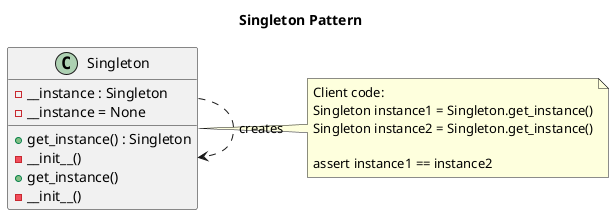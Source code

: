 @startuml

title Singleton Pattern

' Singleton class definition
class Singleton {
    -__instance : Singleton
    +get_instance() : Singleton
    -__init__()
}

' Initializing the static instance variable to None
Singleton : -__instance = None

' Public method to get the single instance of the class
Singleton : +get_instance()

' Private constructor to prevent direct instantiation
Singleton : -__init__()

' Singleton class creates its own instance
Singleton ..> Singleton : "creates"

' Example of client code using the Singleton
note right of Singleton
    Client code:
    Singleton instance1 = Singleton.get_instance()
    Singleton instance2 = Singleton.get_instance()
    
    assert instance1 == instance2
end note

@enduml